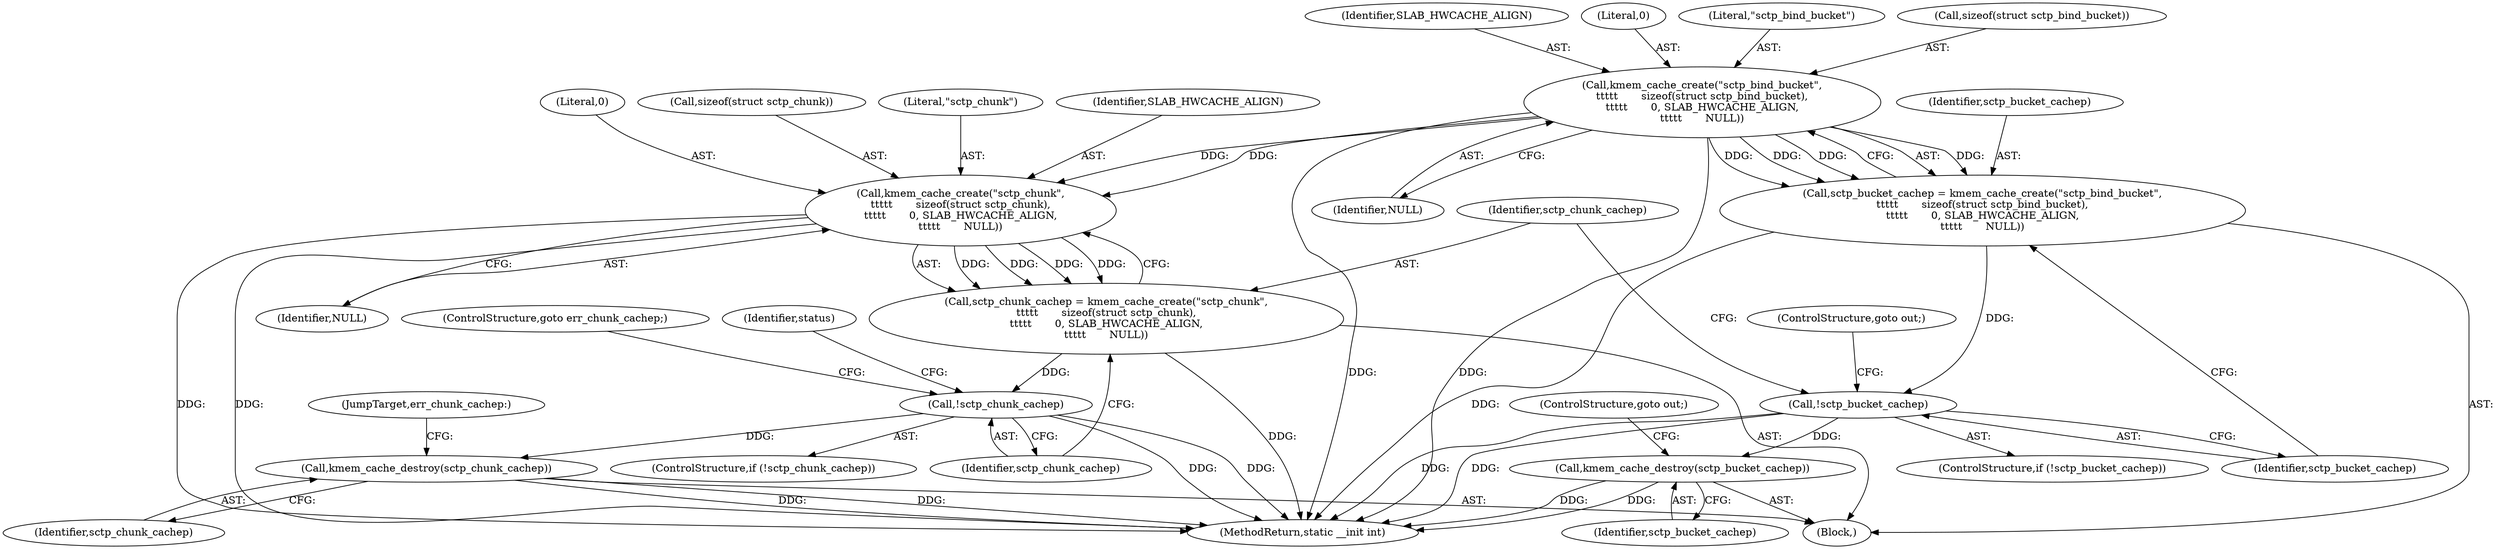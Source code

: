 digraph "0_linux_8e2d61e0aed2b7c4ecb35844fe07e0b2b762dee4_0@API" {
"1000132" [label="(Call,kmem_cache_create(\"sctp_bind_bucket\",\n\t\t\t\t\t       sizeof(struct sctp_bind_bucket),\n\t\t\t\t\t       0, SLAB_HWCACHE_ALIGN,\n\t\t\t\t\t       NULL))"];
"1000130" [label="(Call,sctp_bucket_cachep = kmem_cache_create(\"sctp_bind_bucket\",\n\t\t\t\t\t       sizeof(struct sctp_bind_bucket),\n\t\t\t\t\t       0, SLAB_HWCACHE_ALIGN,\n\t\t\t\t\t       NULL))"];
"1000140" [label="(Call,!sctp_bucket_cachep)"];
"1000596" [label="(Call,kmem_cache_destroy(sctp_bucket_cachep))"];
"1000145" [label="(Call,kmem_cache_create(\"sctp_chunk\",\n\t\t\t\t\t       sizeof(struct sctp_chunk),\n\t\t\t\t\t       0, SLAB_HWCACHE_ALIGN,\n\t\t\t\t\t       NULL))"];
"1000143" [label="(Call,sctp_chunk_cachep = kmem_cache_create(\"sctp_chunk\",\n\t\t\t\t\t       sizeof(struct sctp_chunk),\n\t\t\t\t\t       0, SLAB_HWCACHE_ALIGN,\n\t\t\t\t\t       NULL))"];
"1000153" [label="(Call,!sctp_chunk_cachep)"];
"1000593" [label="(Call,kmem_cache_destroy(sctp_chunk_cachep))"];
"1000150" [label="(Identifier,SLAB_HWCACHE_ALIGN)"];
"1000137" [label="(Identifier,SLAB_HWCACHE_ALIGN)"];
"1000594" [label="(Identifier,sctp_chunk_cachep)"];
"1000596" [label="(Call,kmem_cache_destroy(sctp_bucket_cachep))"];
"1000141" [label="(Identifier,sctp_bucket_cachep)"];
"1000149" [label="(Literal,0)"];
"1000151" [label="(Identifier,NULL)"];
"1000147" [label="(Call,sizeof(struct sctp_chunk))"];
"1000146" [label="(Literal,\"sctp_chunk\")"];
"1000153" [label="(Call,!sctp_chunk_cachep)"];
"1000599" [label="(MethodReturn,static __init int)"];
"1000152" [label="(ControlStructure,if (!sctp_chunk_cachep))"];
"1000112" [label="(Block,)"];
"1000157" [label="(Identifier,status)"];
"1000597" [label="(Identifier,sctp_bucket_cachep)"];
"1000139" [label="(ControlStructure,if (!sctp_bucket_cachep))"];
"1000595" [label="(JumpTarget,err_chunk_cachep:)"];
"1000143" [label="(Call,sctp_chunk_cachep = kmem_cache_create(\"sctp_chunk\",\n\t\t\t\t\t       sizeof(struct sctp_chunk),\n\t\t\t\t\t       0, SLAB_HWCACHE_ALIGN,\n\t\t\t\t\t       NULL))"];
"1000136" [label="(Literal,0)"];
"1000131" [label="(Identifier,sctp_bucket_cachep)"];
"1000132" [label="(Call,kmem_cache_create(\"sctp_bind_bucket\",\n\t\t\t\t\t       sizeof(struct sctp_bind_bucket),\n\t\t\t\t\t       0, SLAB_HWCACHE_ALIGN,\n\t\t\t\t\t       NULL))"];
"1000155" [label="(ControlStructure,goto err_chunk_cachep;)"];
"1000133" [label="(Literal,\"sctp_bind_bucket\")"];
"1000138" [label="(Identifier,NULL)"];
"1000593" [label="(Call,kmem_cache_destroy(sctp_chunk_cachep))"];
"1000134" [label="(Call,sizeof(struct sctp_bind_bucket))"];
"1000145" [label="(Call,kmem_cache_create(\"sctp_chunk\",\n\t\t\t\t\t       sizeof(struct sctp_chunk),\n\t\t\t\t\t       0, SLAB_HWCACHE_ALIGN,\n\t\t\t\t\t       NULL))"];
"1000140" [label="(Call,!sctp_bucket_cachep)"];
"1000154" [label="(Identifier,sctp_chunk_cachep)"];
"1000142" [label="(ControlStructure,goto out;)"];
"1000598" [label="(ControlStructure,goto out;)"];
"1000144" [label="(Identifier,sctp_chunk_cachep)"];
"1000130" [label="(Call,sctp_bucket_cachep = kmem_cache_create(\"sctp_bind_bucket\",\n\t\t\t\t\t       sizeof(struct sctp_bind_bucket),\n\t\t\t\t\t       0, SLAB_HWCACHE_ALIGN,\n\t\t\t\t\t       NULL))"];
"1000132" -> "1000130"  [label="AST: "];
"1000132" -> "1000138"  [label="CFG: "];
"1000133" -> "1000132"  [label="AST: "];
"1000134" -> "1000132"  [label="AST: "];
"1000136" -> "1000132"  [label="AST: "];
"1000137" -> "1000132"  [label="AST: "];
"1000138" -> "1000132"  [label="AST: "];
"1000130" -> "1000132"  [label="CFG: "];
"1000132" -> "1000599"  [label="DDG: "];
"1000132" -> "1000599"  [label="DDG: "];
"1000132" -> "1000130"  [label="DDG: "];
"1000132" -> "1000130"  [label="DDG: "];
"1000132" -> "1000130"  [label="DDG: "];
"1000132" -> "1000130"  [label="DDG: "];
"1000132" -> "1000145"  [label="DDG: "];
"1000132" -> "1000145"  [label="DDG: "];
"1000130" -> "1000112"  [label="AST: "];
"1000131" -> "1000130"  [label="AST: "];
"1000141" -> "1000130"  [label="CFG: "];
"1000130" -> "1000599"  [label="DDG: "];
"1000130" -> "1000140"  [label="DDG: "];
"1000140" -> "1000139"  [label="AST: "];
"1000140" -> "1000141"  [label="CFG: "];
"1000141" -> "1000140"  [label="AST: "];
"1000142" -> "1000140"  [label="CFG: "];
"1000144" -> "1000140"  [label="CFG: "];
"1000140" -> "1000599"  [label="DDG: "];
"1000140" -> "1000599"  [label="DDG: "];
"1000140" -> "1000596"  [label="DDG: "];
"1000596" -> "1000112"  [label="AST: "];
"1000596" -> "1000597"  [label="CFG: "];
"1000597" -> "1000596"  [label="AST: "];
"1000598" -> "1000596"  [label="CFG: "];
"1000596" -> "1000599"  [label="DDG: "];
"1000596" -> "1000599"  [label="DDG: "];
"1000145" -> "1000143"  [label="AST: "];
"1000145" -> "1000151"  [label="CFG: "];
"1000146" -> "1000145"  [label="AST: "];
"1000147" -> "1000145"  [label="AST: "];
"1000149" -> "1000145"  [label="AST: "];
"1000150" -> "1000145"  [label="AST: "];
"1000151" -> "1000145"  [label="AST: "];
"1000143" -> "1000145"  [label="CFG: "];
"1000145" -> "1000599"  [label="DDG: "];
"1000145" -> "1000599"  [label="DDG: "];
"1000145" -> "1000143"  [label="DDG: "];
"1000145" -> "1000143"  [label="DDG: "];
"1000145" -> "1000143"  [label="DDG: "];
"1000145" -> "1000143"  [label="DDG: "];
"1000143" -> "1000112"  [label="AST: "];
"1000144" -> "1000143"  [label="AST: "];
"1000154" -> "1000143"  [label="CFG: "];
"1000143" -> "1000599"  [label="DDG: "];
"1000143" -> "1000153"  [label="DDG: "];
"1000153" -> "1000152"  [label="AST: "];
"1000153" -> "1000154"  [label="CFG: "];
"1000154" -> "1000153"  [label="AST: "];
"1000155" -> "1000153"  [label="CFG: "];
"1000157" -> "1000153"  [label="CFG: "];
"1000153" -> "1000599"  [label="DDG: "];
"1000153" -> "1000599"  [label="DDG: "];
"1000153" -> "1000593"  [label="DDG: "];
"1000593" -> "1000112"  [label="AST: "];
"1000593" -> "1000594"  [label="CFG: "];
"1000594" -> "1000593"  [label="AST: "];
"1000595" -> "1000593"  [label="CFG: "];
"1000593" -> "1000599"  [label="DDG: "];
"1000593" -> "1000599"  [label="DDG: "];
}
